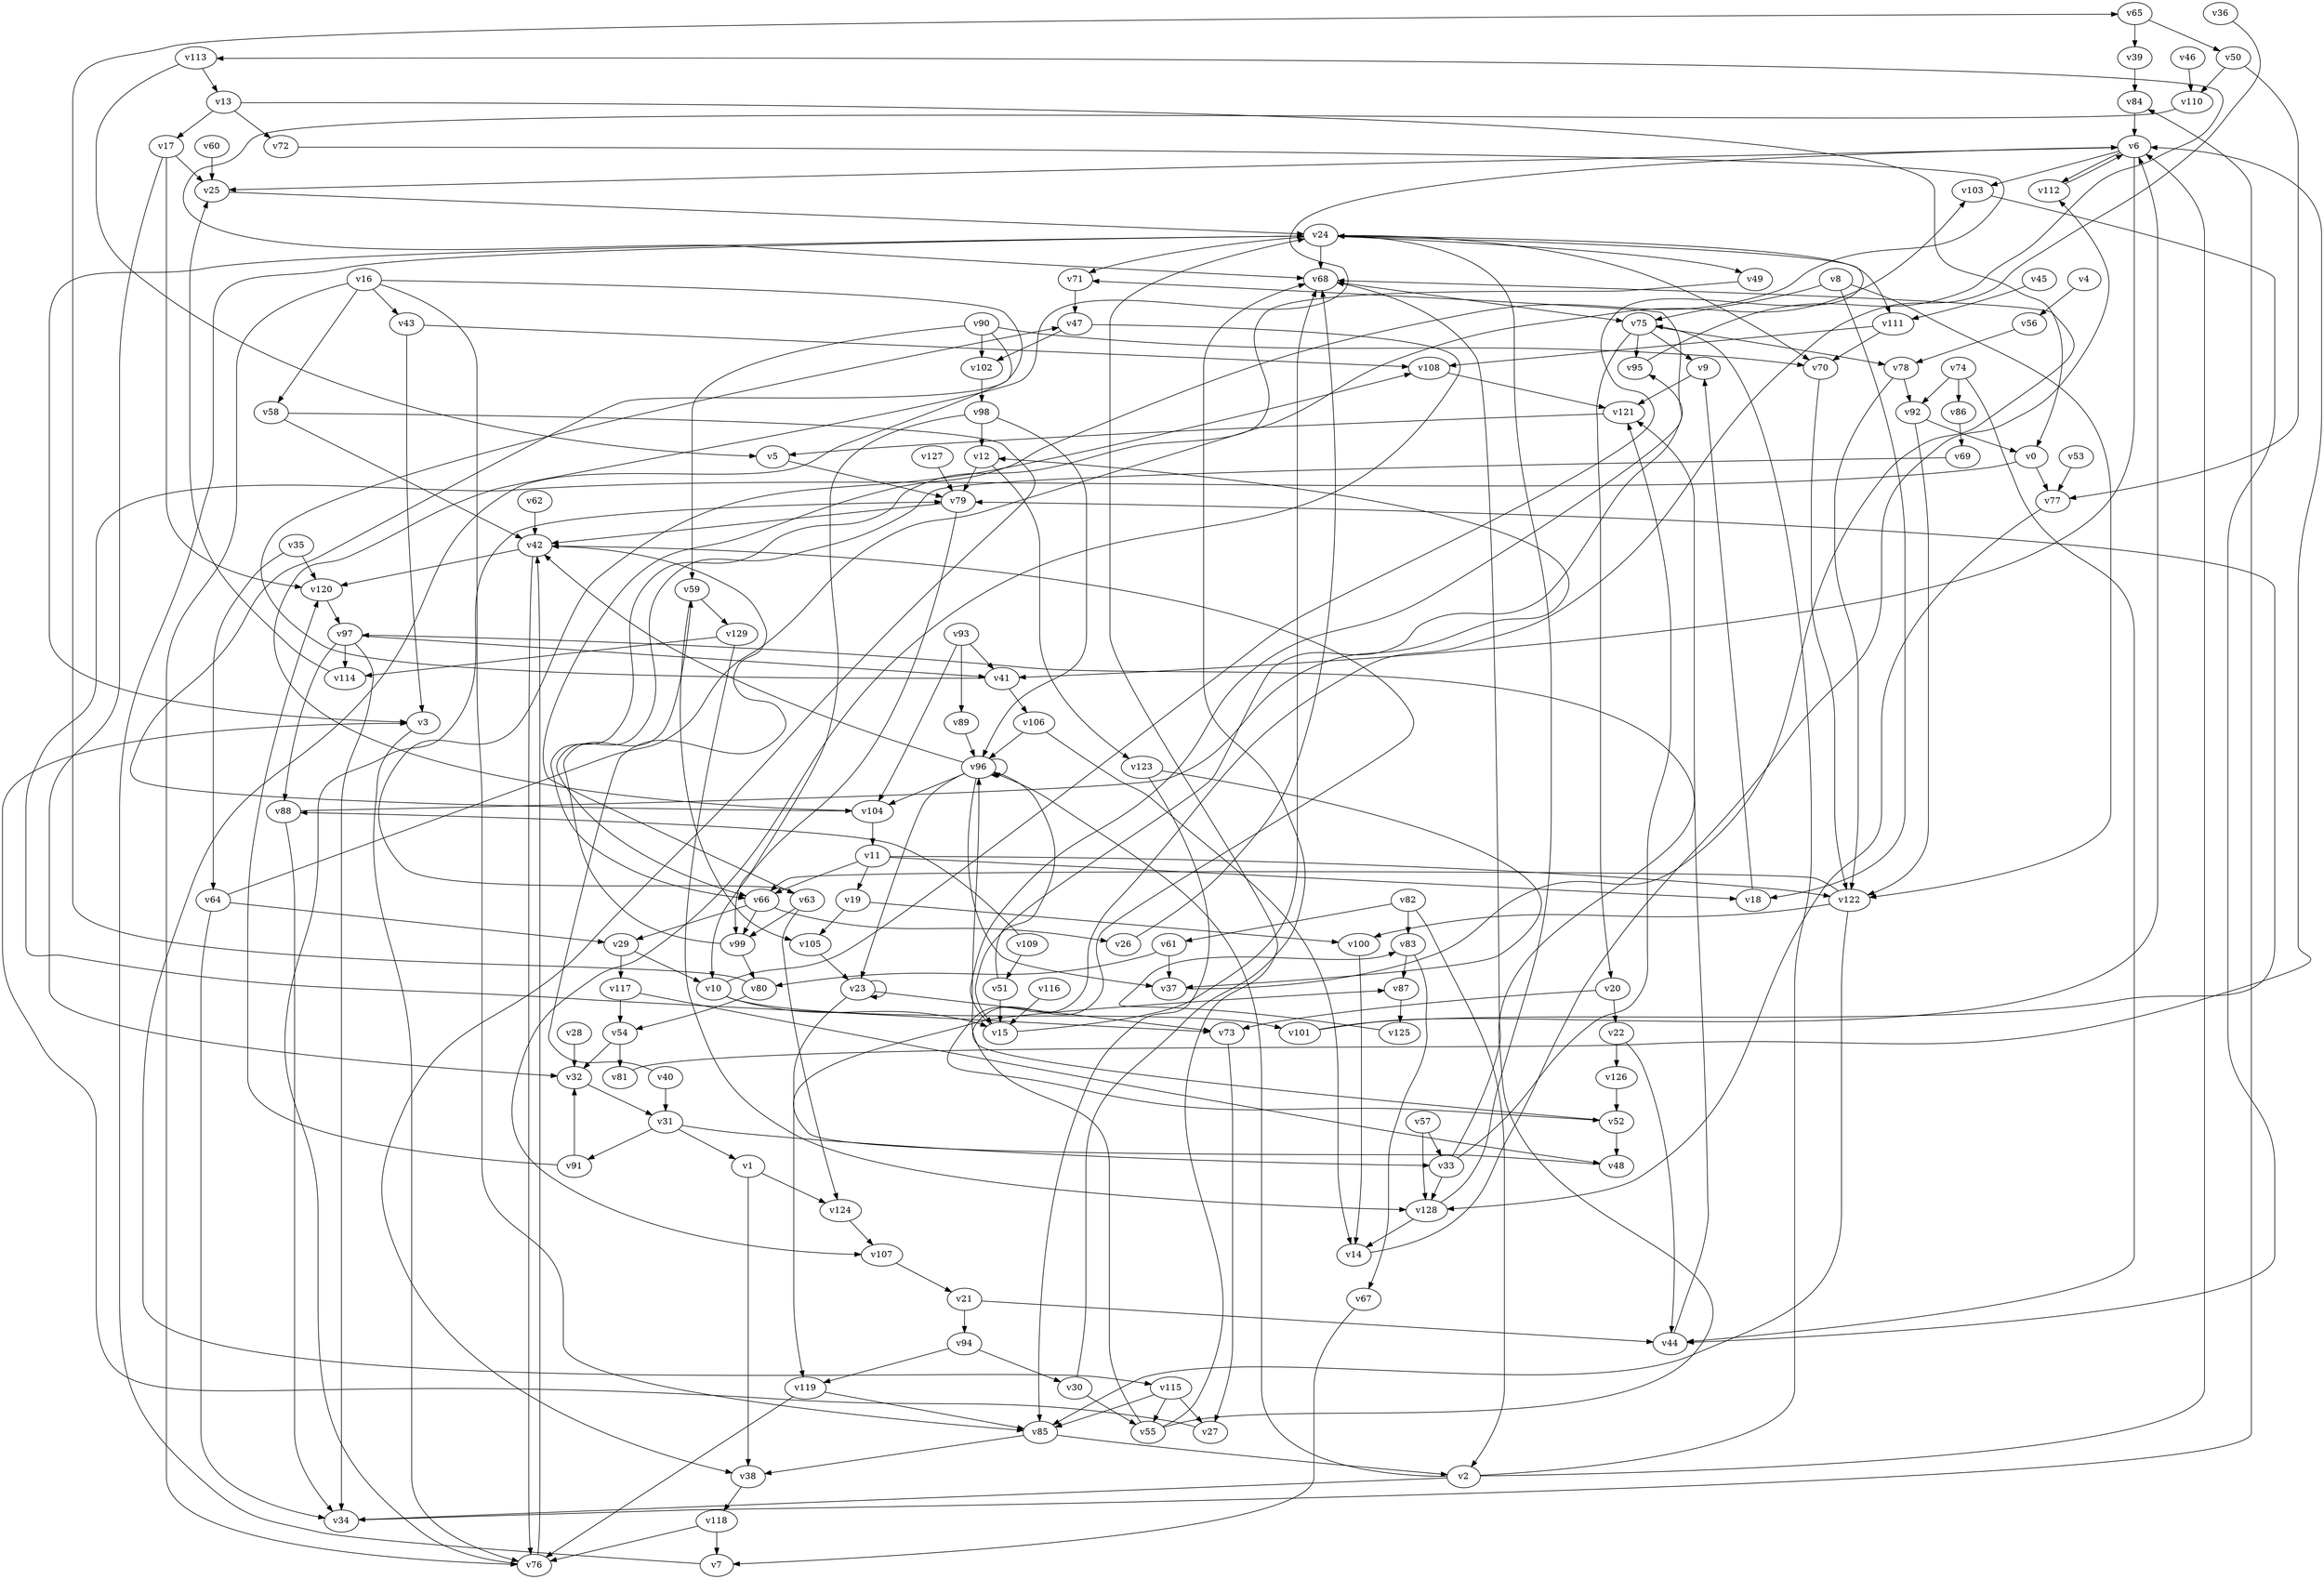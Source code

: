 // Benchmark game 189 - 130 vertices
// time_bound: 43
// targets: v7
digraph G {
    v0 [name="v0", player=0];
    v1 [name="v1", player=0];
    v2 [name="v2", player=1];
    v3 [name="v3", player=0];
    v4 [name="v4", player=1];
    v5 [name="v5", player=1];
    v6 [name="v6", player=1];
    v7 [name="v7", player=1, target=1];
    v8 [name="v8", player=0];
    v9 [name="v9", player=1];
    v10 [name="v10", player=1];
    v11 [name="v11", player=0];
    v12 [name="v12", player=0];
    v13 [name="v13", player=1];
    v14 [name="v14", player=0];
    v15 [name="v15", player=0];
    v16 [name="v16", player=0];
    v17 [name="v17", player=0];
    v18 [name="v18", player=1];
    v19 [name="v19", player=1];
    v20 [name="v20", player=1];
    v21 [name="v21", player=1];
    v22 [name="v22", player=0];
    v23 [name="v23", player=0];
    v24 [name="v24", player=1];
    v25 [name="v25", player=0];
    v26 [name="v26", player=1];
    v27 [name="v27", player=1];
    v28 [name="v28", player=0];
    v29 [name="v29", player=1];
    v30 [name="v30", player=0];
    v31 [name="v31", player=1];
    v32 [name="v32", player=1];
    v33 [name="v33", player=1];
    v34 [name="v34", player=1];
    v35 [name="v35", player=0];
    v36 [name="v36", player=1];
    v37 [name="v37", player=1];
    v38 [name="v38", player=0];
    v39 [name="v39", player=0];
    v40 [name="v40", player=1];
    v41 [name="v41", player=1];
    v42 [name="v42", player=0];
    v43 [name="v43", player=1];
    v44 [name="v44", player=0];
    v45 [name="v45", player=1];
    v46 [name="v46", player=1];
    v47 [name="v47", player=0];
    v48 [name="v48", player=0];
    v49 [name="v49", player=1];
    v50 [name="v50", player=1];
    v51 [name="v51", player=1];
    v52 [name="v52", player=1];
    v53 [name="v53", player=0];
    v54 [name="v54", player=1];
    v55 [name="v55", player=1];
    v56 [name="v56", player=0];
    v57 [name="v57", player=0];
    v58 [name="v58", player=1];
    v59 [name="v59", player=1];
    v60 [name="v60", player=1];
    v61 [name="v61", player=1];
    v62 [name="v62", player=0];
    v63 [name="v63", player=0];
    v64 [name="v64", player=0];
    v65 [name="v65", player=1];
    v66 [name="v66", player=1];
    v67 [name="v67", player=1];
    v68 [name="v68", player=1];
    v69 [name="v69", player=1];
    v70 [name="v70", player=0];
    v71 [name="v71", player=0];
    v72 [name="v72", player=0];
    v73 [name="v73", player=1];
    v74 [name="v74", player=1];
    v75 [name="v75", player=0];
    v76 [name="v76", player=1];
    v77 [name="v77", player=1];
    v78 [name="v78", player=0];
    v79 [name="v79", player=0];
    v80 [name="v80", player=1];
    v81 [name="v81", player=0];
    v82 [name="v82", player=1];
    v83 [name="v83", player=1];
    v84 [name="v84", player=0];
    v85 [name="v85", player=0];
    v86 [name="v86", player=1];
    v87 [name="v87", player=0];
    v88 [name="v88", player=1];
    v89 [name="v89", player=1];
    v90 [name="v90", player=1];
    v91 [name="v91", player=0];
    v92 [name="v92", player=1];
    v93 [name="v93", player=0];
    v94 [name="v94", player=1];
    v95 [name="v95", player=0];
    v96 [name="v96", player=0];
    v97 [name="v97", player=0];
    v98 [name="v98", player=1];
    v99 [name="v99", player=1];
    v100 [name="v100", player=1];
    v101 [name="v101", player=1];
    v102 [name="v102", player=1];
    v103 [name="v103", player=1];
    v104 [name="v104", player=1];
    v105 [name="v105", player=0];
    v106 [name="v106", player=1];
    v107 [name="v107", player=1];
    v108 [name="v108", player=0];
    v109 [name="v109", player=1];
    v110 [name="v110", player=0];
    v111 [name="v111", player=0];
    v112 [name="v112", player=1];
    v113 [name="v113", player=0];
    v114 [name="v114", player=1];
    v115 [name="v115", player=1];
    v116 [name="v116", player=0];
    v117 [name="v117", player=0];
    v118 [name="v118", player=0];
    v119 [name="v119", player=0];
    v120 [name="v120", player=1];
    v121 [name="v121", player=0];
    v122 [name="v122", player=1];
    v123 [name="v123", player=1];
    v124 [name="v124", player=0];
    v125 [name="v125", player=0];
    v126 [name="v126", player=0];
    v127 [name="v127", player=1];
    v128 [name="v128", player=0];
    v129 [name="v129", player=1];

    v0 -> v73 [constraint="t < 12"];
    v1 -> v38;
    v2 -> v34;
    v3 -> v76;
    v4 -> v56;
    v5 -> v79;
    v6 -> v25;
    v7 -> v24;
    v8 -> v75;
    v9 -> v121;
    v10 -> v24 [constraint="t < 15"];
    v11 -> v18;
    v12 -> v123;
    v13 -> v72;
    v14 -> v112 [constraint="t mod 4 == 3"];
    v15 -> v71 [constraint="t >= 1"];
    v16 -> v104 [constraint="t < 14"];
    v17 -> v25;
    v18 -> v9;
    v19 -> v105;
    v20 -> v22;
    v21 -> v94;
    v22 -> v126;
    v23 -> v73;
    v24 -> v3 [constraint="t < 12"];
    v25 -> v24;
    v26 -> v68;
    v27 -> v3 [constraint="t >= 3"];
    v28 -> v32;
    v29 -> v117;
    v30 -> v55;
    v31 -> v91;
    v32 -> v31;
    v33 -> v121;
    v34 -> v84;
    v35 -> v64;
    v36 -> v52 [constraint="t mod 2 == 0"];
    v37 -> v68 [constraint="t >= 5"];
    v38 -> v118;
    v39 -> v84;
    v40 -> v42 [constraint="t < 13"];
    v41 -> v47 [constraint="t < 8"];
    v42 -> v76;
    v43 -> v108;
    v44 -> v121;
    v45 -> v111;
    v46 -> v110;
    v47 -> v107 [constraint="t < 12"];
    v48 -> v87 [constraint="t < 12"];
    v49 -> v66 [constraint="t >= 3"];
    v50 -> v110;
    v51 -> v95 [constraint="t < 5"];
    v52 -> v42 [constraint="t mod 2 == 1"];
    v53 -> v77;
    v54 -> v32;
    v55 -> v97 [constraint="t mod 5 == 0"];
    v56 -> v78;
    v57 -> v33;
    v58 -> v38 [constraint="t < 11"];
    v59 -> v105;
    v60 -> v25;
    v61 -> v37;
    v62 -> v42;
    v63 -> v108 [constraint="t mod 5 == 3"];
    v64 -> v103 [constraint="t mod 4 == 1"];
    v65 -> v39;
    v66 -> v26;
    v67 -> v7;
    v68 -> v75;
    v69 -> v66 [constraint="t >= 2"];
    v70 -> v122;
    v71 -> v47;
    v72 -> v63 [constraint="t < 8"];
    v73 -> v27;
    v74 -> v44;
    v75 -> v9;
    v76 -> v79 [constraint="t mod 5 == 2"];
    v77 -> v128 [constraint="t < 6"];
    v78 -> v122;
    v79 -> v10;
    v80 -> v54 [constraint="t >= 1"];
    v81 -> v6 [constraint="t >= 5"];
    v82 -> v83;
    v83 -> v87;
    v84 -> v6;
    v85 -> v38;
    v86 -> v69;
    v87 -> v125;
    v88 -> v12 [constraint="t mod 4 == 0"];
    v89 -> v96;
    v90 -> v115 [constraint="t >= 1"];
    v91 -> v120;
    v92 -> v122;
    v93 -> v104;
    v94 -> v30;
    v95 -> v113 [constraint="t >= 1"];
    v96 -> v42;
    v97 -> v88;
    v98 -> v12;
    v99 -> v59 [constraint="t mod 3 == 1"];
    v100 -> v14;
    v101 -> v79 [constraint="t < 15"];
    v102 -> v98;
    v103 -> v44 [constraint="t mod 3 == 2"];
    v104 -> v6 [constraint="t < 11"];
    v105 -> v23;
    v106 -> v96;
    v107 -> v21;
    v108 -> v121;
    v109 -> v88 [constraint="t >= 1"];
    v110 -> v68 [constraint="t mod 3 == 2"];
    v111 -> v70;
    v112 -> v6 [constraint="t mod 4 == 2"];
    v113 -> v5;
    v114 -> v25;
    v115 -> v85;
    v116 -> v15;
    v117 -> v48 [constraint="t >= 5"];
    v118 -> v7;
    v119 -> v76;
    v120 -> v97;
    v121 -> v5;
    v122 -> v66 [constraint="t >= 2"];
    v123 -> v37 [constraint="t mod 3 == 2"];
    v124 -> v107;
    v125 -> v83 [constraint="t < 10"];
    v126 -> v52;
    v127 -> v79;
    v128 -> v14;
    v129 -> v128;
    v8 -> v18;
    v63 -> v124;
    v76 -> v42;
    v113 -> v13;
    v23 -> v23;
    v115 -> v27;
    v6 -> v112;
    v24 -> v111;
    v24 -> v70;
    v11 -> v66;
    v63 -> v99;
    v74 -> v86;
    v82 -> v2;
    v115 -> v55;
    v40 -> v31;
    v129 -> v114;
    v75 -> v20;
    v117 -> v54;
    v31 -> v33;
    v118 -> v76;
    v59 -> v129;
    v29 -> v10;
    v12 -> v79;
    v15 -> v68;
    v8 -> v122;
    v55 -> v24;
    v13 -> v17;
    v24 -> v68;
    v79 -> v42;
    v66 -> v99;
    v11 -> v19;
    v51 -> v15;
    v52 -> v48;
    v54 -> v81;
    v50 -> v77;
    v22 -> v44;
    v11 -> v122;
    v64 -> v29;
    v24 -> v49;
    v33 -> v68;
    v41 -> v106;
    v64 -> v34;
    v13 -> v0;
    v91 -> v32;
    v97 -> v34;
    v6 -> v103;
    v35 -> v120;
    v82 -> v61;
    v66 -> v29;
    v2 -> v75;
    v83 -> v67;
    v93 -> v89;
    v6 -> v41;
    v94 -> v119;
    v17 -> v120;
    v101 -> v6;
    v24 -> v71;
    v96 -> v37;
    v16 -> v76;
    v74 -> v92;
    v96 -> v104;
    v16 -> v85;
    v20 -> v73;
    v0 -> v77;
    v47 -> v102;
    v119 -> v85;
    v10 -> v15;
    v97 -> v41;
    v90 -> v70;
    v88 -> v34;
    v90 -> v59;
    v16 -> v43;
    v16 -> v58;
    v19 -> v100;
    v65 -> v50;
    v42 -> v120;
    v21 -> v44;
    v128 -> v24;
    v96 -> v15;
    v78 -> v92;
    v75 -> v95;
    v43 -> v3;
    v30 -> v68;
    v97 -> v114;
    v75 -> v78;
    v80 -> v65;
    v31 -> v1;
    v122 -> v100;
    v104 -> v11;
    v106 -> v14;
    v98 -> v96;
    v111 -> v108;
    v58 -> v42;
    v10 -> v101;
    v99 -> v80;
    v90 -> v102;
    v2 -> v96;
    v93 -> v41;
    v123 -> v85;
    v57 -> v128;
    v55 -> v96;
    v61 -> v80;
    v92 -> v0;
    v98 -> v99;
    v109 -> v51;
    v96 -> v23;
    v2 -> v6;
    v23 -> v119;
    v17 -> v32;
    v85 -> v2;
    v96 -> v96;
    v1 -> v124;
    v33 -> v128;
    v122 -> v85;
}
